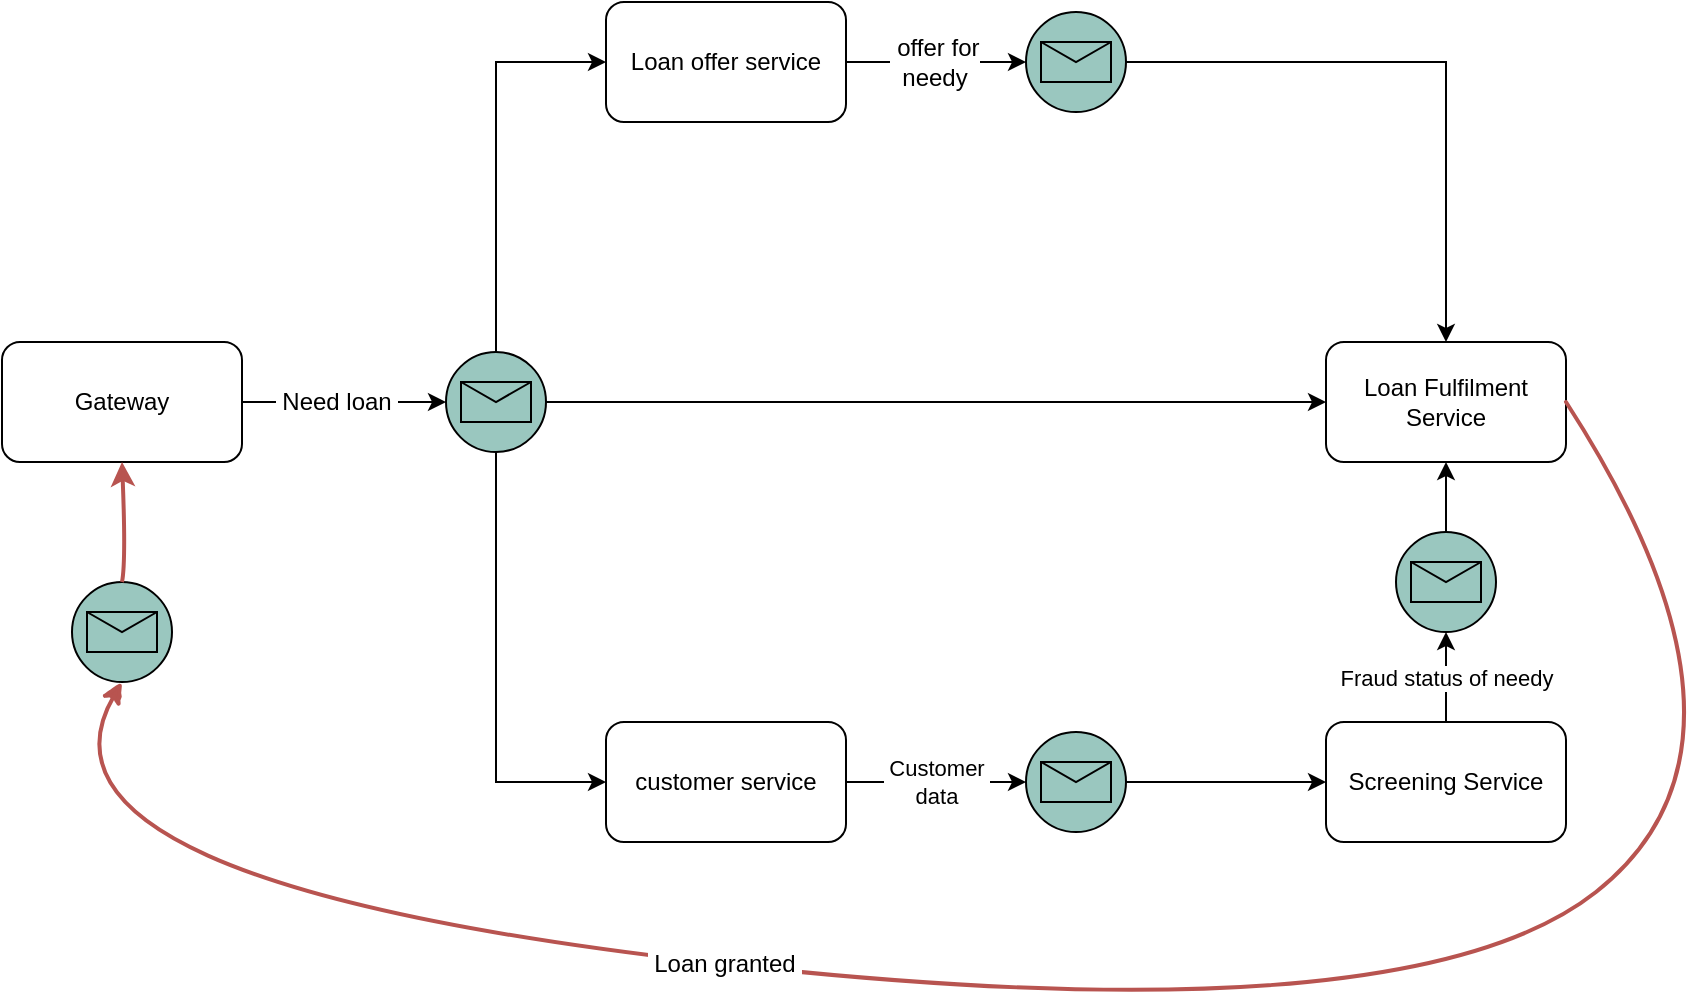 <mxfile version="11.0.1" type="device"><diagram id="6cfzie3O8-5lJGpAKxsc" name="Page-1"><mxGraphModel dx="1155" dy="568" grid="1" gridSize="10" guides="1" tooltips="1" connect="1" arrows="1" fold="1" page="1" pageScale="1" pageWidth="1654" pageHeight="2336" math="0" shadow="0"><root><mxCell id="0"/><mxCell id="1" parent="0"/><mxCell id="E_JjKt3DgFsGcfbeuDR6-10" style="edgeStyle=orthogonalEdgeStyle;rounded=0;orthogonalLoop=1;jettySize=auto;html=1;entryX=0;entryY=0.5;entryDx=0;entryDy=0;exitX=1;exitY=0.5;exitDx=0;exitDy=0;" parent="1" source="0a_H2g3-T7nbhhmjOLjq-1" target="0a_H2g3-T7nbhhmjOLjq-20" edge="1"><mxGeometry relative="1" as="geometry"/></mxCell><mxCell id="E_JjKt3DgFsGcfbeuDR6-11" value="&amp;nbsp;offer for&lt;br&gt;&amp;nbsp;needy&amp;nbsp;" style="text;html=1;resizable=0;points=[];align=center;verticalAlign=middle;labelBackgroundColor=#ffffff;" parent="E_JjKt3DgFsGcfbeuDR6-10" vertex="1" connectable="0"><mxGeometry x="0.313" relative="1" as="geometry"><mxPoint x="-15" as="offset"/></mxGeometry></mxCell><mxCell id="0a_H2g3-T7nbhhmjOLjq-1" value="Loan offer service" style="rounded=1;whiteSpace=wrap;html=1;" parent="1" vertex="1"><mxGeometry x="330" y="50" width="120" height="60" as="geometry"/></mxCell><mxCell id="0a_H2g3-T7nbhhmjOLjq-9" style="edgeStyle=orthogonalEdgeStyle;rounded=0;orthogonalLoop=1;jettySize=auto;html=1;entryX=0;entryY=0.5;entryDx=0;entryDy=0;" parent="1" source="0a_H2g3-T7nbhhmjOLjq-2" target="0a_H2g3-T7nbhhmjOLjq-8" edge="1"><mxGeometry relative="1" as="geometry"><mxPoint x="88" y="217" as="sourcePoint"/></mxGeometry></mxCell><mxCell id="0a_H2g3-T7nbhhmjOLjq-10" value="&amp;nbsp;Need loan&amp;nbsp;" style="text;html=1;resizable=0;points=[];align=center;verticalAlign=middle;labelBackgroundColor=#ffffff;" parent="0a_H2g3-T7nbhhmjOLjq-9" vertex="1" connectable="0"><mxGeometry x="-0.088" relative="1" as="geometry"><mxPoint as="offset"/></mxGeometry></mxCell><mxCell id="0a_H2g3-T7nbhhmjOLjq-2" value="Gateway" style="rounded=1;whiteSpace=wrap;html=1;" parent="1" vertex="1"><mxGeometry x="28" y="220" width="120" height="60" as="geometry"/></mxCell><mxCell id="33oMt-uyb4v1ok3O6sJI-6" value="&amp;nbsp;Customer&amp;nbsp;&lt;br&gt;data" style="edgeStyle=orthogonalEdgeStyle;rounded=0;orthogonalLoop=1;jettySize=auto;html=1;entryX=0;entryY=0.5;entryDx=0;entryDy=0;" edge="1" parent="1" source="0a_H2g3-T7nbhhmjOLjq-3" target="E_JjKt3DgFsGcfbeuDR6-1"><mxGeometry relative="1" as="geometry"/></mxCell><mxCell id="0a_H2g3-T7nbhhmjOLjq-3" value="customer service" style="rounded=1;whiteSpace=wrap;html=1;" parent="1" vertex="1"><mxGeometry x="330" y="410" width="120" height="60" as="geometry"/></mxCell><mxCell id="0a_H2g3-T7nbhhmjOLjq-24" value="Fraud status of needy" style="edgeStyle=orthogonalEdgeStyle;rounded=0;orthogonalLoop=1;jettySize=auto;html=1;" parent="1" source="0a_H2g3-T7nbhhmjOLjq-4" target="0a_H2g3-T7nbhhmjOLjq-23" edge="1"><mxGeometry relative="1" as="geometry"/></mxCell><mxCell id="0a_H2g3-T7nbhhmjOLjq-4" value="Screening Service" style="rounded=1;whiteSpace=wrap;html=1;" parent="1" vertex="1"><mxGeometry x="690" y="410" width="120" height="60" as="geometry"/></mxCell><mxCell id="33oMt-uyb4v1ok3O6sJI-9" style="edgeStyle=orthogonalEdgeStyle;rounded=0;orthogonalLoop=1;jettySize=auto;html=1;entryX=0.5;entryY=0;entryDx=0;entryDy=0;startArrow=classic;startFill=1;endArrow=none;endFill=0;" edge="1" parent="1" source="0a_H2g3-T7nbhhmjOLjq-5" target="0a_H2g3-T7nbhhmjOLjq-23"><mxGeometry relative="1" as="geometry"/></mxCell><mxCell id="0a_H2g3-T7nbhhmjOLjq-5" value="Loan Fulfilment &lt;br&gt;Service" style="rounded=1;whiteSpace=wrap;html=1;" parent="1" vertex="1"><mxGeometry x="690" y="220" width="120" height="60" as="geometry"/></mxCell><mxCell id="0a_H2g3-T7nbhhmjOLjq-12" style="edgeStyle=orthogonalEdgeStyle;rounded=0;orthogonalLoop=1;jettySize=auto;html=1;entryX=0;entryY=0.5;entryDx=0;entryDy=0;exitX=0.5;exitY=0;exitDx=0;exitDy=0;" parent="1" source="0a_H2g3-T7nbhhmjOLjq-8" target="0a_H2g3-T7nbhhmjOLjq-1" edge="1"><mxGeometry relative="1" as="geometry"><mxPoint x="275" y="184" as="sourcePoint"/></mxGeometry></mxCell><mxCell id="E_JjKt3DgFsGcfbeuDR6-12" style="edgeStyle=orthogonalEdgeStyle;rounded=0;orthogonalLoop=1;jettySize=auto;html=1;entryX=0;entryY=0.5;entryDx=0;entryDy=0;exitX=0.5;exitY=1;exitDx=0;exitDy=0;" parent="1" source="0a_H2g3-T7nbhhmjOLjq-8" target="0a_H2g3-T7nbhhmjOLjq-3" edge="1"><mxGeometry relative="1" as="geometry"/></mxCell><mxCell id="33oMt-uyb4v1ok3O6sJI-1" style="edgeStyle=orthogonalEdgeStyle;rounded=0;orthogonalLoop=1;jettySize=auto;html=1;entryX=0;entryY=0.5;entryDx=0;entryDy=0;exitX=1;exitY=0.5;exitDx=0;exitDy=0;" edge="1" parent="1" source="0a_H2g3-T7nbhhmjOLjq-8" target="0a_H2g3-T7nbhhmjOLjq-5"><mxGeometry relative="1" as="geometry"/></mxCell><mxCell id="0a_H2g3-T7nbhhmjOLjq-8" value="" style="shape=mxgraph.bpmn.shape;html=1;verticalLabelPosition=bottom;labelBackgroundColor=#ffffff;verticalAlign=top;align=center;perimeter=ellipsePerimeter;outlineConnect=0;outline=standard;symbol=message;fillColor=#9AC7BF;" parent="1" vertex="1"><mxGeometry x="250" y="225" width="50" height="50" as="geometry"/></mxCell><mxCell id="0a_H2g3-T7nbhhmjOLjq-19" style="edgeStyle=orthogonalEdgeStyle;rounded=0;orthogonalLoop=1;jettySize=auto;html=1;exitX=1;exitY=0.5;exitDx=0;exitDy=0;entryX=0;entryY=0.5;entryDx=0;entryDy=0;" parent="1" source="E_JjKt3DgFsGcfbeuDR6-1" target="0a_H2g3-T7nbhhmjOLjq-4" edge="1"><mxGeometry relative="1" as="geometry"><mxPoint x="670" y="381.5" as="targetPoint"/><Array as="points"/><mxPoint x="670" y="191.5" as="sourcePoint"/></mxGeometry></mxCell><mxCell id="33oMt-uyb4v1ok3O6sJI-11" style="edgeStyle=orthogonalEdgeStyle;rounded=0;orthogonalLoop=1;jettySize=auto;html=1;entryX=0.5;entryY=0;entryDx=0;entryDy=0;startArrow=none;startFill=0;endArrow=classic;endFill=1;exitX=1;exitY=0.5;exitDx=0;exitDy=0;" edge="1" parent="1" source="0a_H2g3-T7nbhhmjOLjq-20" target="0a_H2g3-T7nbhhmjOLjq-5"><mxGeometry relative="1" as="geometry"><Array as="points"><mxPoint x="750" y="80"/></Array></mxGeometry></mxCell><mxCell id="0a_H2g3-T7nbhhmjOLjq-20" value="" style="shape=mxgraph.bpmn.shape;html=1;verticalLabelPosition=bottom;labelBackgroundColor=#ffffff;verticalAlign=top;align=center;perimeter=ellipsePerimeter;outlineConnect=0;outline=standard;symbol=message;fillColor=#9AC7BF;" parent="1" vertex="1"><mxGeometry x="540" y="55" width="50" height="50" as="geometry"/></mxCell><mxCell id="0a_H2g3-T7nbhhmjOLjq-23" value="" style="shape=mxgraph.bpmn.shape;html=1;verticalLabelPosition=bottom;labelBackgroundColor=#ffffff;verticalAlign=top;align=center;perimeter=ellipsePerimeter;outlineConnect=0;outline=standard;symbol=message;fillColor=#9AC7BF;" parent="1" vertex="1"><mxGeometry x="725" y="315" width="50" height="50" as="geometry"/></mxCell><mxCell id="0a_H2g3-T7nbhhmjOLjq-31" value="" style="shape=mxgraph.bpmn.shape;html=1;verticalLabelPosition=bottom;labelBackgroundColor=#ffffff;verticalAlign=top;align=center;perimeter=ellipsePerimeter;outlineConnect=0;outline=standard;symbol=message;fillColor=#9AC7BF;" parent="1" vertex="1"><mxGeometry x="63" y="340" width="50" height="50" as="geometry"/></mxCell><mxCell id="E_JjKt3DgFsGcfbeuDR6-1" value="" style="shape=mxgraph.bpmn.shape;html=1;verticalLabelPosition=bottom;labelBackgroundColor=#ffffff;verticalAlign=top;align=center;perimeter=ellipsePerimeter;outlineConnect=0;outline=standard;symbol=message;fillColor=#9AC7BF;" parent="1" vertex="1"><mxGeometry x="540" y="415" width="50" height="50" as="geometry"/></mxCell><mxCell id="33oMt-uyb4v1ok3O6sJI-4" value="" style="curved=1;endArrow=classic;html=1;exitX=0.5;exitY=0;exitDx=0;exitDy=0;entryX=0.5;entryY=1;entryDx=0;entryDy=0;fillColor=#f8cecc;strokeColor=#b85450;strokeWidth=2;" edge="1" parent="1" source="0a_H2g3-T7nbhhmjOLjq-31" target="0a_H2g3-T7nbhhmjOLjq-2"><mxGeometry width="50" height="50" relative="1" as="geometry"><mxPoint x="30" y="450" as="sourcePoint"/><mxPoint x="80" y="400" as="targetPoint"/><Array as="points"><mxPoint x="90" y="330"/></Array></mxGeometry></mxCell><mxCell id="33oMt-uyb4v1ok3O6sJI-13" value="" style="curved=1;endArrow=classic;html=1;exitX=1;exitY=0.5;exitDx=0;exitDy=0;entryX=0.5;entryY=1;entryDx=0;entryDy=0;fillColor=#f8cecc;strokeColor=#b85450;shadow=0;comic=1;strokeWidth=2;" edge="1" parent="1" source="0a_H2g3-T7nbhhmjOLjq-5" target="0a_H2g3-T7nbhhmjOLjq-31"><mxGeometry width="50" height="50" relative="1" as="geometry"><mxPoint x="30" y="540" as="sourcePoint"/><mxPoint x="80" y="490" as="targetPoint"/><Array as="points"><mxPoint x="920" y="420"/><mxPoint x="730" y="570"/><mxPoint x="30" y="490"/></Array></mxGeometry></mxCell><mxCell id="33oMt-uyb4v1ok3O6sJI-14" value="&amp;nbsp;Loan granted&amp;nbsp;" style="text;html=1;resizable=0;points=[];align=center;verticalAlign=middle;labelBackgroundColor=#ffffff;" vertex="1" connectable="0" parent="33oMt-uyb4v1ok3O6sJI-13"><mxGeometry x="0.246" relative="1" as="geometry"><mxPoint as="offset"/></mxGeometry></mxCell></root></mxGraphModel></diagram></mxfile>